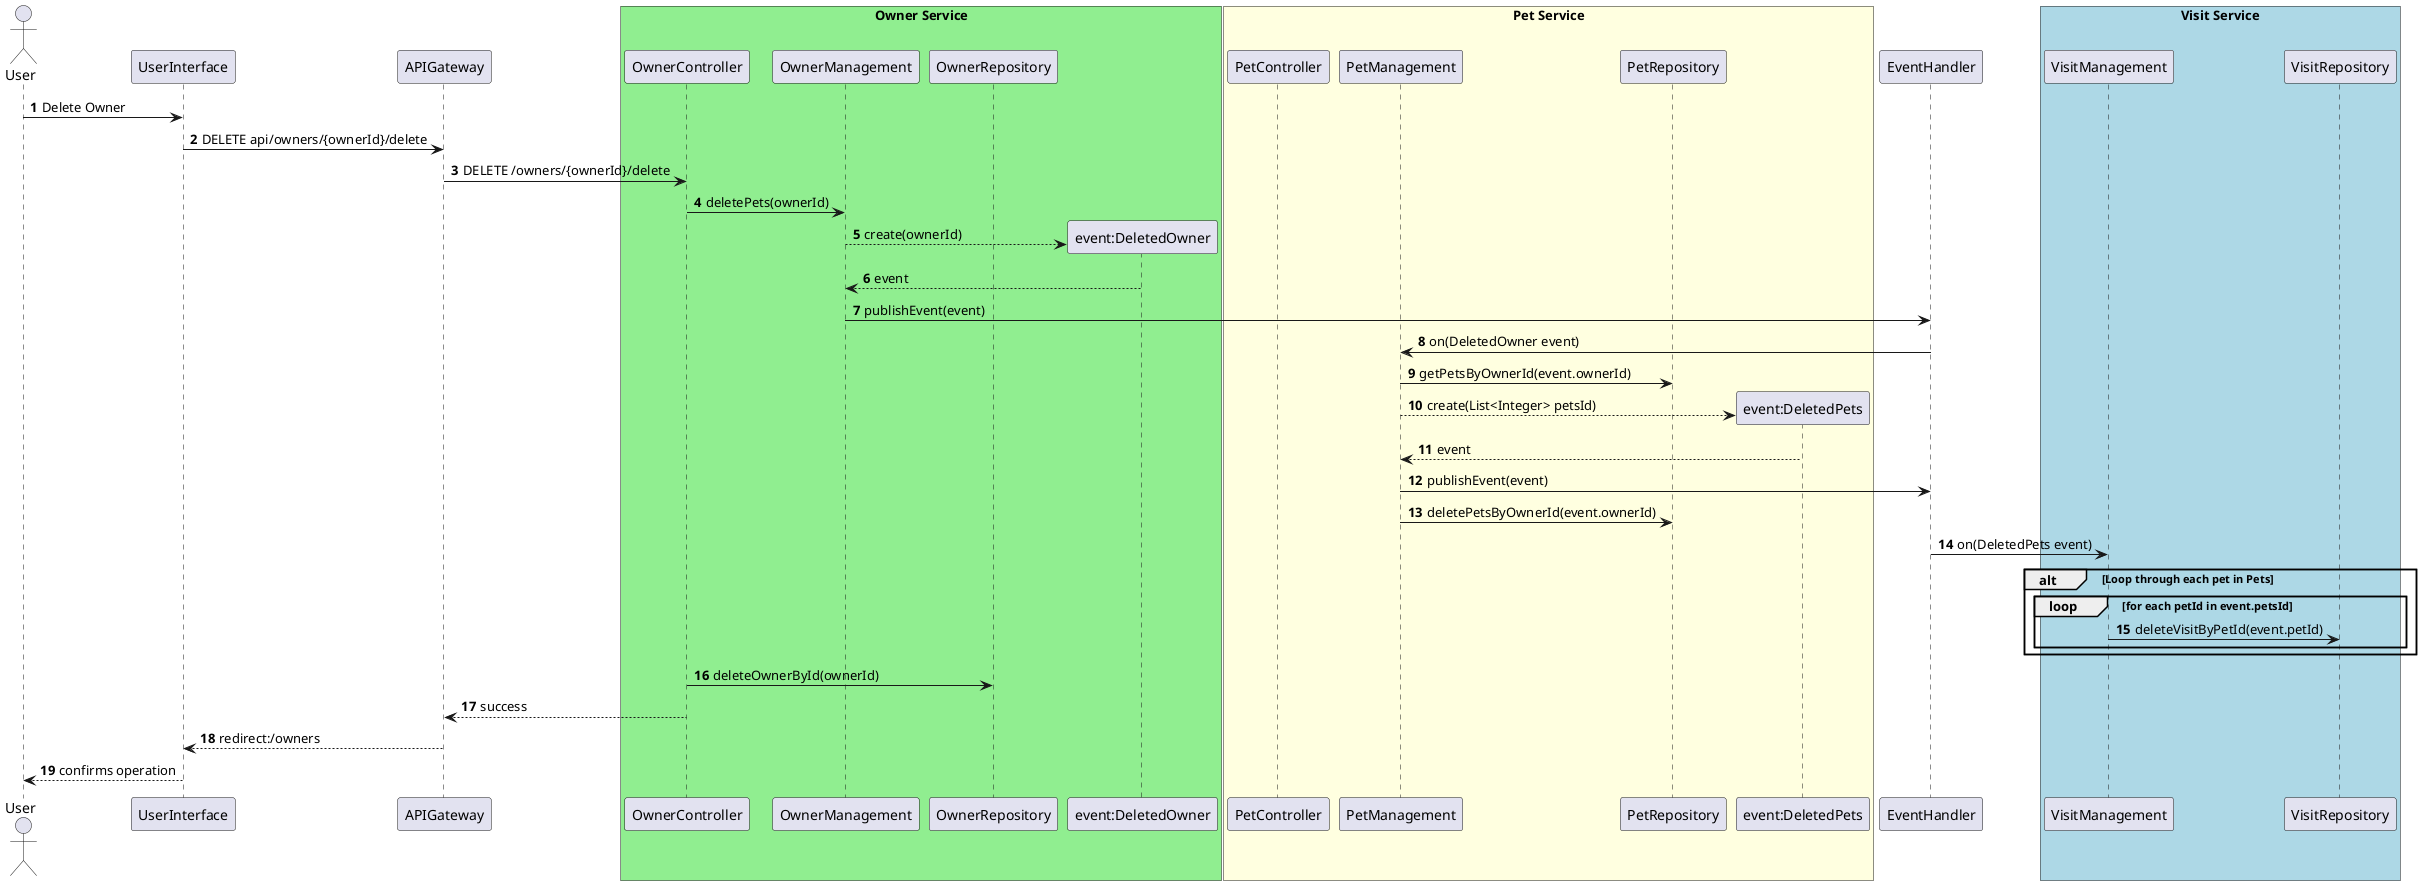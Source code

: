 @startuml deleteOwner_SD_Microservices
'https://plantuml.com/sequence-diagram

autonumber

actor User
participant UserInterface
participant APIGateway

box "Owner Service" #LightGreen
    participant OwnerController
    participant OwnerManagement
    participant OwnerRepository
    participant "event:DeletedOwner"
end box

box "Pet Service" #lightyellow
    participant PetController
    participant PetManagement
    participant PetRepository
    participant "event:DeletedPets"
end box

participant EventHandler

box "Visit Service" #lightblue
    participant VisitManagement
    participant VisitRepository
end box

User -> UserInterface: Delete Owner
UserInterface -> APIGateway: DELETE api/owners/{ownerId}/delete
APIGateway -> OwnerController: DELETE /owners/{ownerId}/delete

OwnerController -> OwnerManagement: deletePets(ownerId)
OwnerManagement --> "event:DeletedOwner" **: create(ownerId)
"event:DeletedOwner" --> OwnerManagement: event
OwnerManagement -> EventHandler: publishEvent(event)

EventHandler -> PetManagement: on(DeletedOwner event)
PetManagement -> PetRepository: getPetsByOwnerId(event.ownerId)
PetManagement --> "event:DeletedPets" **: create(List<Integer> petsId)
"event:DeletedPets" --> PetManagement: event
PetManagement -> EventHandler: publishEvent(event)

PetManagement -> PetRepository: deletePetsByOwnerId(event.ownerId)


EventHandler -> VisitManagement: on(DeletedPets event)
alt Loop through each pet in Pets
    Loop for each petId in event.petsId
        VisitManagement -> VisitRepository: deleteVisitByPetId(event.petId)
    end
end

OwnerController -> OwnerRepository: deleteOwnerById(ownerId)
OwnerController --> APIGateway: success
APIGateway --> UserInterface: redirect:/owners
UserInterface --> User: confirms operation
@enduml


